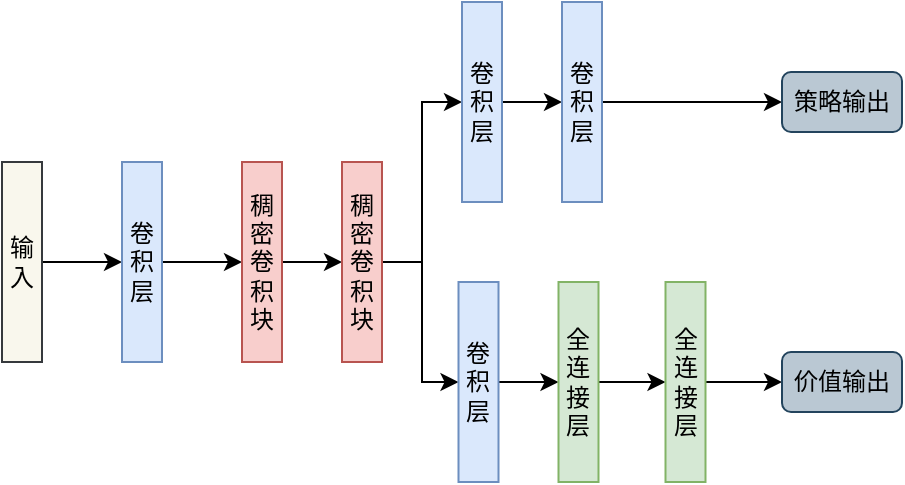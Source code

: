 <mxfile version="20.0.4" type="github">
  <diagram id="L7o0yl-27-Rp-Ire01vD" name="第 1 页">
    <mxGraphModel dx="731" dy="396" grid="1" gridSize="10" guides="1" tooltips="1" connect="1" arrows="1" fold="1" page="1" pageScale="1" pageWidth="827" pageHeight="1169" math="0" shadow="0">
      <root>
        <mxCell id="0" />
        <mxCell id="1" parent="0" />
        <mxCell id="ocCAuHk5jpmS6nwCMQQG-5" style="edgeStyle=orthogonalEdgeStyle;rounded=0;orthogonalLoop=1;jettySize=auto;html=1;entryX=0;entryY=0.5;entryDx=0;entryDy=0;" edge="1" parent="1" source="ocCAuHk5jpmS6nwCMQQG-1" target="ocCAuHk5jpmS6nwCMQQG-2">
          <mxGeometry relative="1" as="geometry" />
        </mxCell>
        <mxCell id="ocCAuHk5jpmS6nwCMQQG-1" value="输入" style="rounded=0;whiteSpace=wrap;html=1;flipH=1;fillColor=#f9f7ed;strokeColor=#36393d;" vertex="1" parent="1">
          <mxGeometry x="80" y="170" width="20" height="100" as="geometry" />
        </mxCell>
        <mxCell id="ocCAuHk5jpmS6nwCMQQG-6" style="edgeStyle=orthogonalEdgeStyle;rounded=0;orthogonalLoop=1;jettySize=auto;html=1;" edge="1" parent="1" source="ocCAuHk5jpmS6nwCMQQG-2" target="ocCAuHk5jpmS6nwCMQQG-3">
          <mxGeometry relative="1" as="geometry" />
        </mxCell>
        <mxCell id="ocCAuHk5jpmS6nwCMQQG-2" value="卷积层" style="rounded=0;whiteSpace=wrap;html=1;fillColor=#dae8fc;strokeColor=#6c8ebf;flipH=1;" vertex="1" parent="1">
          <mxGeometry x="140" y="170" width="20" height="100" as="geometry" />
        </mxCell>
        <mxCell id="ocCAuHk5jpmS6nwCMQQG-8" style="edgeStyle=orthogonalEdgeStyle;rounded=0;orthogonalLoop=1;jettySize=auto;html=1;entryX=0;entryY=0.5;entryDx=0;entryDy=0;" edge="1" parent="1" source="ocCAuHk5jpmS6nwCMQQG-3" target="ocCAuHk5jpmS6nwCMQQG-4">
          <mxGeometry relative="1" as="geometry" />
        </mxCell>
        <mxCell id="ocCAuHk5jpmS6nwCMQQG-3" value="稠密&lt;br&gt;卷积块" style="rounded=0;whiteSpace=wrap;html=1;fillColor=#f8cecc;strokeColor=#b85450;flipH=1;" vertex="1" parent="1">
          <mxGeometry x="200" y="170" width="20" height="100" as="geometry" />
        </mxCell>
        <mxCell id="ocCAuHk5jpmS6nwCMQQG-14" style="edgeStyle=orthogonalEdgeStyle;rounded=0;orthogonalLoop=1;jettySize=auto;html=1;" edge="1" parent="1" source="ocCAuHk5jpmS6nwCMQQG-4" target="ocCAuHk5jpmS6nwCMQQG-9">
          <mxGeometry relative="1" as="geometry" />
        </mxCell>
        <mxCell id="ocCAuHk5jpmS6nwCMQQG-15" style="edgeStyle=orthogonalEdgeStyle;rounded=0;orthogonalLoop=1;jettySize=auto;html=1;" edge="1" parent="1" source="ocCAuHk5jpmS6nwCMQQG-4" target="ocCAuHk5jpmS6nwCMQQG-11">
          <mxGeometry relative="1" as="geometry" />
        </mxCell>
        <mxCell id="ocCAuHk5jpmS6nwCMQQG-4" value="稠密&lt;br&gt;卷积块" style="rounded=0;whiteSpace=wrap;html=1;fillColor=#f8cecc;strokeColor=#b85450;flipH=1;" vertex="1" parent="1">
          <mxGeometry x="250" y="170" width="20" height="100" as="geometry" />
        </mxCell>
        <mxCell id="ocCAuHk5jpmS6nwCMQQG-18" style="edgeStyle=orthogonalEdgeStyle;rounded=0;orthogonalLoop=1;jettySize=auto;html=1;entryX=0;entryY=0.5;entryDx=0;entryDy=0;" edge="1" parent="1" source="ocCAuHk5jpmS6nwCMQQG-9" target="ocCAuHk5jpmS6nwCMQQG-10">
          <mxGeometry relative="1" as="geometry" />
        </mxCell>
        <mxCell id="ocCAuHk5jpmS6nwCMQQG-9" value="卷积层" style="rounded=0;whiteSpace=wrap;html=1;fillColor=#dae8fc;strokeColor=#6c8ebf;flipH=1;" vertex="1" parent="1">
          <mxGeometry x="310" y="90" width="20" height="100" as="geometry" />
        </mxCell>
        <mxCell id="ocCAuHk5jpmS6nwCMQQG-19" style="edgeStyle=orthogonalEdgeStyle;rounded=0;orthogonalLoop=1;jettySize=auto;html=1;" edge="1" parent="1" source="ocCAuHk5jpmS6nwCMQQG-10" target="ocCAuHk5jpmS6nwCMQQG-20">
          <mxGeometry relative="1" as="geometry">
            <mxPoint x="440" y="140" as="targetPoint" />
          </mxGeometry>
        </mxCell>
        <mxCell id="ocCAuHk5jpmS6nwCMQQG-10" value="卷积层" style="rounded=0;whiteSpace=wrap;html=1;fillColor=#dae8fc;strokeColor=#6c8ebf;flipH=1;" vertex="1" parent="1">
          <mxGeometry x="360" y="90" width="20" height="100" as="geometry" />
        </mxCell>
        <mxCell id="ocCAuHk5jpmS6nwCMQQG-16" style="edgeStyle=orthogonalEdgeStyle;rounded=0;orthogonalLoop=1;jettySize=auto;html=1;" edge="1" parent="1" source="ocCAuHk5jpmS6nwCMQQG-11" target="ocCAuHk5jpmS6nwCMQQG-12">
          <mxGeometry relative="1" as="geometry" />
        </mxCell>
        <mxCell id="ocCAuHk5jpmS6nwCMQQG-11" value="卷积层" style="rounded=0;whiteSpace=wrap;html=1;fillColor=#dae8fc;strokeColor=#6c8ebf;flipH=1;" vertex="1" parent="1">
          <mxGeometry x="308.25" y="230" width="20" height="100" as="geometry" />
        </mxCell>
        <mxCell id="ocCAuHk5jpmS6nwCMQQG-17" style="edgeStyle=orthogonalEdgeStyle;rounded=0;orthogonalLoop=1;jettySize=auto;html=1;" edge="1" parent="1" source="ocCAuHk5jpmS6nwCMQQG-12" target="ocCAuHk5jpmS6nwCMQQG-13">
          <mxGeometry relative="1" as="geometry" />
        </mxCell>
        <mxCell id="ocCAuHk5jpmS6nwCMQQG-12" value="全连接层" style="rounded=0;whiteSpace=wrap;html=1;fillColor=#d5e8d4;strokeColor=#82b366;flipH=1;" vertex="1" parent="1">
          <mxGeometry x="358.25" y="230" width="20" height="100" as="geometry" />
        </mxCell>
        <mxCell id="ocCAuHk5jpmS6nwCMQQG-24" style="edgeStyle=orthogonalEdgeStyle;rounded=0;orthogonalLoop=1;jettySize=auto;html=1;entryX=0;entryY=0.5;entryDx=0;entryDy=0;" edge="1" parent="1" source="ocCAuHk5jpmS6nwCMQQG-13" target="ocCAuHk5jpmS6nwCMQQG-21">
          <mxGeometry relative="1" as="geometry" />
        </mxCell>
        <mxCell id="ocCAuHk5jpmS6nwCMQQG-13" value="全连接层" style="rounded=0;whiteSpace=wrap;html=1;fillColor=#d5e8d4;strokeColor=#82b366;flipH=1;" vertex="1" parent="1">
          <mxGeometry x="411.75" y="230" width="20" height="100" as="geometry" />
        </mxCell>
        <mxCell id="ocCAuHk5jpmS6nwCMQQG-20" value="策略输出" style="text;html=1;strokeColor=#23445d;fillColor=#bac8d3;align=center;verticalAlign=middle;whiteSpace=wrap;rounded=1;" vertex="1" parent="1">
          <mxGeometry x="470" y="125" width="60" height="30" as="geometry" />
        </mxCell>
        <mxCell id="ocCAuHk5jpmS6nwCMQQG-21" value="价值输出" style="text;html=1;strokeColor=#23445d;fillColor=#bac8d3;align=center;verticalAlign=middle;whiteSpace=wrap;rounded=1;glass=0;shadow=0;" vertex="1" parent="1">
          <mxGeometry x="470" y="265" width="60" height="30" as="geometry" />
        </mxCell>
      </root>
    </mxGraphModel>
  </diagram>
</mxfile>
